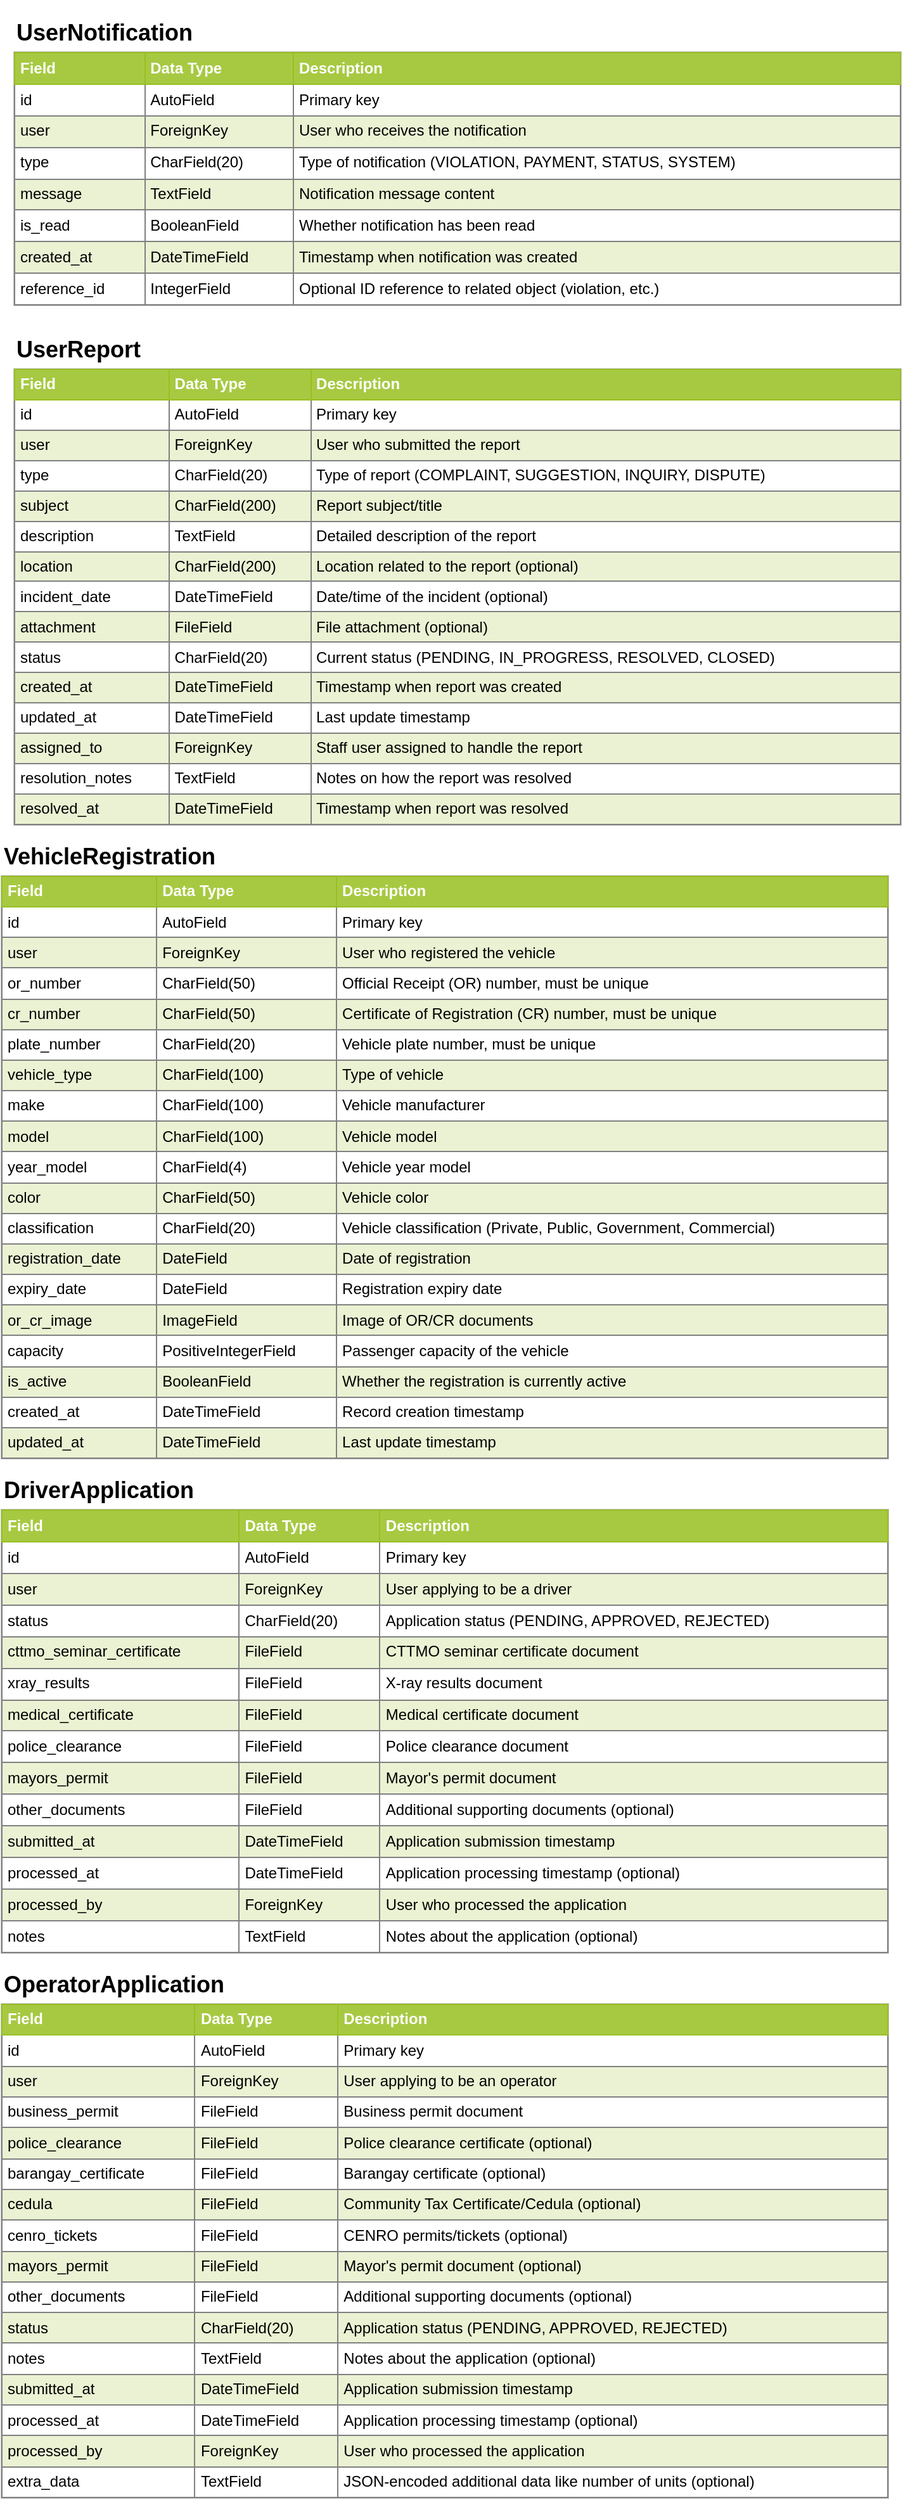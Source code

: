 <mxfile>
    <diagram id="data-dictionary-user-portal" name="User Portal Models Data Dictionary">
        <mxGraphModel dx="752" dy="727" grid="1" gridSize="10" guides="1" tooltips="1" connect="1" arrows="1" fold="1" page="1" pageScale="1" pageWidth="1169" pageHeight="827" math="0" shadow="0">
            <root>
                <mxCell id="0"/>
                <mxCell id="1" parent="0"/>
                <mxCell id="notification-title" value="&lt;h2&gt;UserNotification&lt;/h2&gt;" style="text;html=1;strokeColor=none;fillColor=none;align=left;verticalAlign=middle;whiteSpace=wrap;rounded=0;fontStyle=1" parent="1" vertex="1">
                    <mxGeometry x="40" y="20" width="200" height="30" as="geometry"/>
                </mxCell>
                <mxCell id="notification-table" value="&lt;table border=&quot;1&quot; width=&quot;100%&quot; cellpadding=&quot;4&quot; style=&quot;width: 100%; height: 100%; border-collapse: collapse;&quot;&gt;&lt;tr style=&quot;background-color: #A7C942; color: #ffffff; border: 1px solid #98bf21;&quot;&gt;&lt;th align=&quot;left&quot;&gt;Field&lt;/th&gt;&lt;th align=&quot;left&quot;&gt;Data Type&lt;/th&gt;&lt;th align=&quot;left&quot;&gt;Description&lt;/th&gt;&lt;/tr&gt;&lt;tr&gt;&lt;td&gt;id&lt;/td&gt;&lt;td&gt;AutoField&lt;/td&gt;&lt;td&gt;Primary key&lt;/td&gt;&lt;/tr&gt;&lt;tr style=&quot;background-color: #EAF2D3;&quot;&gt;&lt;td&gt;user&lt;/td&gt;&lt;td&gt;ForeignKey&lt;/td&gt;&lt;td&gt;User who receives the notification&lt;/td&gt;&lt;/tr&gt;&lt;tr&gt;&lt;td&gt;type&lt;/td&gt;&lt;td&gt;CharField(20)&lt;/td&gt;&lt;td&gt;Type of notification (VIOLATION, PAYMENT, STATUS, SYSTEM)&lt;/td&gt;&lt;/tr&gt;&lt;tr style=&quot;background-color: #EAF2D3;&quot;&gt;&lt;td&gt;message&lt;/td&gt;&lt;td&gt;TextField&lt;/td&gt;&lt;td&gt;Notification message content&lt;/td&gt;&lt;/tr&gt;&lt;tr&gt;&lt;td&gt;is_read&lt;/td&gt;&lt;td&gt;BooleanField&lt;/td&gt;&lt;td&gt;Whether notification has been read&lt;/td&gt;&lt;/tr&gt;&lt;tr style=&quot;background-color: #EAF2D3;&quot;&gt;&lt;td&gt;created_at&lt;/td&gt;&lt;td&gt;DateTimeField&lt;/td&gt;&lt;td&gt;Timestamp when notification was created&lt;/td&gt;&lt;/tr&gt;&lt;tr&gt;&lt;td&gt;reference_id&lt;/td&gt;&lt;td&gt;IntegerField&lt;/td&gt;&lt;td&gt;Optional ID reference to related object (violation, etc.)&lt;/td&gt;&lt;/tr&gt;&lt;/table&gt;" style="text;html=1;strokeColor=#c0c0c0;fillColor=#ffffff;overflow=fill;rounded=0;" parent="1" vertex="1">
                    <mxGeometry x="40" y="50" width="700" height="200" as="geometry"/>
                </mxCell>
                <mxCell id="report-title" value="&lt;h2&gt;UserReport&lt;/h2&gt;" style="text;html=1;strokeColor=none;fillColor=none;align=left;verticalAlign=middle;whiteSpace=wrap;rounded=0;fontStyle=1" parent="1" vertex="1">
                    <mxGeometry x="40" y="270" width="200" height="30" as="geometry"/>
                </mxCell>
                <mxCell id="report-table" value="&lt;table border=&quot;1&quot; width=&quot;100%&quot; cellpadding=&quot;4&quot; style=&quot;width: 100%; height: 100%; border-collapse: collapse;&quot;&gt;&lt;tr style=&quot;background-color: #A7C942; color: #ffffff; border: 1px solid #98bf21;&quot;&gt;&lt;th align=&quot;left&quot;&gt;Field&lt;/th&gt;&lt;th align=&quot;left&quot;&gt;Data Type&lt;/th&gt;&lt;th align=&quot;left&quot;&gt;Description&lt;/th&gt;&lt;/tr&gt;&lt;tr&gt;&lt;td&gt;id&lt;/td&gt;&lt;td&gt;AutoField&lt;/td&gt;&lt;td&gt;Primary key&lt;/td&gt;&lt;/tr&gt;&lt;tr style=&quot;background-color: #EAF2D3;&quot;&gt;&lt;td&gt;user&lt;/td&gt;&lt;td&gt;ForeignKey&lt;/td&gt;&lt;td&gt;User who submitted the report&lt;/td&gt;&lt;/tr&gt;&lt;tr&gt;&lt;td&gt;type&lt;/td&gt;&lt;td&gt;CharField(20)&lt;/td&gt;&lt;td&gt;Type of report (COMPLAINT, SUGGESTION, INQUIRY, DISPUTE)&lt;/td&gt;&lt;/tr&gt;&lt;tr style=&quot;background-color: #EAF2D3;&quot;&gt;&lt;td&gt;subject&lt;/td&gt;&lt;td&gt;CharField(200)&lt;/td&gt;&lt;td&gt;Report subject/title&lt;/td&gt;&lt;/tr&gt;&lt;tr&gt;&lt;td&gt;description&lt;/td&gt;&lt;td&gt;TextField&lt;/td&gt;&lt;td&gt;Detailed description of the report&lt;/td&gt;&lt;/tr&gt;&lt;tr style=&quot;background-color: #EAF2D3;&quot;&gt;&lt;td&gt;location&lt;/td&gt;&lt;td&gt;CharField(200)&lt;/td&gt;&lt;td&gt;Location related to the report (optional)&lt;/td&gt;&lt;/tr&gt;&lt;tr&gt;&lt;td&gt;incident_date&lt;/td&gt;&lt;td&gt;DateTimeField&lt;/td&gt;&lt;td&gt;Date/time of the incident (optional)&lt;/td&gt;&lt;/tr&gt;&lt;tr style=&quot;background-color: #EAF2D3;&quot;&gt;&lt;td&gt;attachment&lt;/td&gt;&lt;td&gt;FileField&lt;/td&gt;&lt;td&gt;File attachment (optional)&lt;/td&gt;&lt;/tr&gt;&lt;tr&gt;&lt;td&gt;status&lt;/td&gt;&lt;td&gt;CharField(20)&lt;/td&gt;&lt;td&gt;Current status (PENDING, IN_PROGRESS, RESOLVED, CLOSED)&lt;/td&gt;&lt;/tr&gt;&lt;tr style=&quot;background-color: #EAF2D3;&quot;&gt;&lt;td&gt;created_at&lt;/td&gt;&lt;td&gt;DateTimeField&lt;/td&gt;&lt;td&gt;Timestamp when report was created&lt;/td&gt;&lt;/tr&gt;&lt;tr&gt;&lt;td&gt;updated_at&lt;/td&gt;&lt;td&gt;DateTimeField&lt;/td&gt;&lt;td&gt;Last update timestamp&lt;/td&gt;&lt;/tr&gt;&lt;tr style=&quot;background-color: #EAF2D3;&quot;&gt;&lt;td&gt;assigned_to&lt;/td&gt;&lt;td&gt;ForeignKey&lt;/td&gt;&lt;td&gt;Staff user assigned to handle the report&lt;/td&gt;&lt;/tr&gt;&lt;tr&gt;&lt;td&gt;resolution_notes&lt;/td&gt;&lt;td&gt;TextField&lt;/td&gt;&lt;td&gt;Notes on how the report was resolved&lt;/td&gt;&lt;/tr&gt;&lt;tr style=&quot;background-color: #EAF2D3;&quot;&gt;&lt;td&gt;resolved_at&lt;/td&gt;&lt;td&gt;DateTimeField&lt;/td&gt;&lt;td&gt;Timestamp when report was resolved&lt;/td&gt;&lt;/tr&gt;&lt;/table&gt;" style="text;html=1;strokeColor=#c0c0c0;fillColor=#ffffff;overflow=fill;rounded=0;" parent="1" vertex="1">
                    <mxGeometry x="40" y="300" width="700" height="360" as="geometry"/>
                </mxCell>
                <mxCell id="vehicle-reg-title" value="&lt;h2&gt;VehicleRegistration&lt;/h2&gt;" style="text;html=1;strokeColor=none;fillColor=none;align=left;verticalAlign=middle;whiteSpace=wrap;rounded=0;fontStyle=1" parent="1" vertex="1">
                    <mxGeometry x="30" y="670" width="200" height="30" as="geometry"/>
                </mxCell>
                <mxCell id="vehicle-reg-table" value="&lt;table border=&quot;1&quot; width=&quot;100%&quot; cellpadding=&quot;4&quot; style=&quot;width: 100%; height: 100%; border-collapse: collapse;&quot;&gt;&lt;tr style=&quot;background-color: #A7C942; color: #ffffff; border: 1px solid #98bf21;&quot;&gt;&lt;th align=&quot;left&quot;&gt;Field&lt;/th&gt;&lt;th align=&quot;left&quot;&gt;Data Type&lt;/th&gt;&lt;th align=&quot;left&quot;&gt;Description&lt;/th&gt;&lt;/tr&gt;&lt;tr&gt;&lt;td&gt;id&lt;/td&gt;&lt;td&gt;AutoField&lt;/td&gt;&lt;td&gt;Primary key&lt;/td&gt;&lt;/tr&gt;&lt;tr style=&quot;background-color: #EAF2D3;&quot;&gt;&lt;td&gt;user&lt;/td&gt;&lt;td&gt;ForeignKey&lt;/td&gt;&lt;td&gt;User who registered the vehicle&lt;/td&gt;&lt;/tr&gt;&lt;tr&gt;&lt;td&gt;or_number&lt;/td&gt;&lt;td&gt;CharField(50)&lt;/td&gt;&lt;td&gt;Official Receipt (OR) number, must be unique&lt;/td&gt;&lt;/tr&gt;&lt;tr style=&quot;background-color: #EAF2D3;&quot;&gt;&lt;td&gt;cr_number&lt;/td&gt;&lt;td&gt;CharField(50)&lt;/td&gt;&lt;td&gt;Certificate of Registration (CR) number, must be unique&lt;/td&gt;&lt;/tr&gt;&lt;tr&gt;&lt;td&gt;plate_number&lt;/td&gt;&lt;td&gt;CharField(20)&lt;/td&gt;&lt;td&gt;Vehicle plate number, must be unique&lt;/td&gt;&lt;/tr&gt;&lt;tr style=&quot;background-color: #EAF2D3;&quot;&gt;&lt;td&gt;vehicle_type&lt;/td&gt;&lt;td&gt;CharField(100)&lt;/td&gt;&lt;td&gt;Type of vehicle&lt;/td&gt;&lt;/tr&gt;&lt;tr&gt;&lt;td&gt;make&lt;/td&gt;&lt;td&gt;CharField(100)&lt;/td&gt;&lt;td&gt;Vehicle manufacturer&lt;/td&gt;&lt;/tr&gt;&lt;tr style=&quot;background-color: #EAF2D3;&quot;&gt;&lt;td&gt;model&lt;/td&gt;&lt;td&gt;CharField(100)&lt;/td&gt;&lt;td&gt;Vehicle model&lt;/td&gt;&lt;/tr&gt;&lt;tr&gt;&lt;td&gt;year_model&lt;/td&gt;&lt;td&gt;CharField(4)&lt;/td&gt;&lt;td&gt;Vehicle year model&lt;/td&gt;&lt;/tr&gt;&lt;tr style=&quot;background-color: #EAF2D3;&quot;&gt;&lt;td&gt;color&lt;/td&gt;&lt;td&gt;CharField(50)&lt;/td&gt;&lt;td&gt;Vehicle color&lt;/td&gt;&lt;/tr&gt;&lt;tr&gt;&lt;td&gt;classification&lt;/td&gt;&lt;td&gt;CharField(20)&lt;/td&gt;&lt;td&gt;Vehicle classification (Private, Public, Government, Commercial)&lt;/td&gt;&lt;/tr&gt;&lt;tr style=&quot;background-color: #EAF2D3;&quot;&gt;&lt;td&gt;registration_date&lt;/td&gt;&lt;td&gt;DateField&lt;/td&gt;&lt;td&gt;Date of registration&lt;/td&gt;&lt;/tr&gt;&lt;tr&gt;&lt;td&gt;expiry_date&lt;/td&gt;&lt;td&gt;DateField&lt;/td&gt;&lt;td&gt;Registration expiry date&lt;/td&gt;&lt;/tr&gt;&lt;tr style=&quot;background-color: #EAF2D3;&quot;&gt;&lt;td&gt;or_cr_image&lt;/td&gt;&lt;td&gt;ImageField&lt;/td&gt;&lt;td&gt;Image of OR/CR documents&lt;/td&gt;&lt;/tr&gt;&lt;tr&gt;&lt;td&gt;capacity&lt;/td&gt;&lt;td&gt;PositiveIntegerField&lt;/td&gt;&lt;td&gt;Passenger capacity of the vehicle&lt;/td&gt;&lt;/tr&gt;&lt;tr style=&quot;background-color: #EAF2D3;&quot;&gt;&lt;td&gt;is_active&lt;/td&gt;&lt;td&gt;BooleanField&lt;/td&gt;&lt;td&gt;Whether the registration is currently active&lt;/td&gt;&lt;/tr&gt;&lt;tr&gt;&lt;td&gt;created_at&lt;/td&gt;&lt;td&gt;DateTimeField&lt;/td&gt;&lt;td&gt;Record creation timestamp&lt;/td&gt;&lt;/tr&gt;&lt;tr style=&quot;background-color: #EAF2D3;&quot;&gt;&lt;td&gt;updated_at&lt;/td&gt;&lt;td&gt;DateTimeField&lt;/td&gt;&lt;td&gt;Last update timestamp&lt;/td&gt;&lt;/tr&gt;&lt;/table&gt;" style="text;html=1;strokeColor=#c0c0c0;fillColor=#ffffff;overflow=fill;rounded=0;" parent="1" vertex="1">
                    <mxGeometry x="30" y="700" width="700" height="460" as="geometry"/>
                </mxCell>
                <mxCell id="driver-app-title" value="&lt;h2&gt;DriverApplication&lt;/h2&gt;" style="text;html=1;strokeColor=none;fillColor=none;align=left;verticalAlign=middle;whiteSpace=wrap;rounded=0;fontStyle=1" parent="1" vertex="1">
                    <mxGeometry x="30" y="1170" width="200" height="30" as="geometry"/>
                </mxCell>
                <mxCell id="driver-app-table" value="&lt;table border=&quot;1&quot; width=&quot;100%&quot; cellpadding=&quot;4&quot; style=&quot;width: 100%; height: 100%; border-collapse: collapse;&quot;&gt;&lt;tr style=&quot;background-color: #A7C942; color: #ffffff; border: 1px solid #98bf21;&quot;&gt;&lt;th align=&quot;left&quot;&gt;Field&lt;/th&gt;&lt;th align=&quot;left&quot;&gt;Data Type&lt;/th&gt;&lt;th align=&quot;left&quot;&gt;Description&lt;/th&gt;&lt;/tr&gt;&lt;tr&gt;&lt;td&gt;id&lt;/td&gt;&lt;td&gt;AutoField&lt;/td&gt;&lt;td&gt;Primary key&lt;/td&gt;&lt;/tr&gt;&lt;tr style=&quot;background-color: #EAF2D3;&quot;&gt;&lt;td&gt;user&lt;/td&gt;&lt;td&gt;ForeignKey&lt;/td&gt;&lt;td&gt;User applying to be a driver&lt;/td&gt;&lt;/tr&gt;&lt;tr&gt;&lt;td&gt;status&lt;/td&gt;&lt;td&gt;CharField(20)&lt;/td&gt;&lt;td&gt;Application status (PENDING, APPROVED, REJECTED)&lt;/td&gt;&lt;/tr&gt;&lt;tr style=&quot;background-color: #EAF2D3;&quot;&gt;&lt;td&gt;cttmo_seminar_certificate&lt;/td&gt;&lt;td&gt;FileField&lt;/td&gt;&lt;td&gt;CTTMO seminar certificate document&lt;/td&gt;&lt;/tr&gt;&lt;tr&gt;&lt;td&gt;xray_results&lt;/td&gt;&lt;td&gt;FileField&lt;/td&gt;&lt;td&gt;X-ray results document&lt;/td&gt;&lt;/tr&gt;&lt;tr style=&quot;background-color: #EAF2D3;&quot;&gt;&lt;td&gt;medical_certificate&lt;/td&gt;&lt;td&gt;FileField&lt;/td&gt;&lt;td&gt;Medical certificate document&lt;/td&gt;&lt;/tr&gt;&lt;tr&gt;&lt;td&gt;police_clearance&lt;/td&gt;&lt;td&gt;FileField&lt;/td&gt;&lt;td&gt;Police clearance document&lt;/td&gt;&lt;/tr&gt;&lt;tr style=&quot;background-color: #EAF2D3;&quot;&gt;&lt;td&gt;mayors_permit&lt;/td&gt;&lt;td&gt;FileField&lt;/td&gt;&lt;td&gt;Mayor&#39;s permit document&lt;/td&gt;&lt;/tr&gt;&lt;tr&gt;&lt;td&gt;other_documents&lt;/td&gt;&lt;td&gt;FileField&lt;/td&gt;&lt;td&gt;Additional supporting documents (optional)&lt;/td&gt;&lt;/tr&gt;&lt;tr style=&quot;background-color: #EAF2D3;&quot;&gt;&lt;td&gt;submitted_at&lt;/td&gt;&lt;td&gt;DateTimeField&lt;/td&gt;&lt;td&gt;Application submission timestamp&lt;/td&gt;&lt;/tr&gt;&lt;tr&gt;&lt;td&gt;processed_at&lt;/td&gt;&lt;td&gt;DateTimeField&lt;/td&gt;&lt;td&gt;Application processing timestamp (optional)&lt;/td&gt;&lt;/tr&gt;&lt;tr style=&quot;background-color: #EAF2D3;&quot;&gt;&lt;td&gt;processed_by&lt;/td&gt;&lt;td&gt;ForeignKey&lt;/td&gt;&lt;td&gt;User who processed the application&lt;/td&gt;&lt;/tr&gt;&lt;tr&gt;&lt;td&gt;notes&lt;/td&gt;&lt;td&gt;TextField&lt;/td&gt;&lt;td&gt;Notes about the application (optional)&lt;/td&gt;&lt;/tr&gt;&lt;/table&gt;" style="text;html=1;strokeColor=#c0c0c0;fillColor=#ffffff;overflow=fill;rounded=0;" parent="1" vertex="1">
                    <mxGeometry x="30" y="1200" width="700" height="350" as="geometry"/>
                </mxCell>
                <mxCell id="operator-app-title" value="&lt;h2&gt;OperatorApplication&lt;/h2&gt;" style="text;html=1;strokeColor=none;fillColor=none;align=left;verticalAlign=middle;whiteSpace=wrap;rounded=0;fontStyle=1" vertex="1" parent="1">
                    <mxGeometry x="30" y="1560" width="250" height="30" as="geometry"/>
                </mxCell>
                <mxCell id="operator-app-table" value="&lt;table border=&quot;1&quot; width=&quot;100%&quot; cellpadding=&quot;4&quot; style=&quot;width: 100%; height: 100%; border-collapse: collapse;&quot;&gt;&lt;tr style=&quot;background-color: #A7C942; color: #ffffff; border: 1px solid #98bf21;&quot;&gt;&lt;th align=&quot;left&quot;&gt;Field&lt;/th&gt;&lt;th align=&quot;left&quot;&gt;Data Type&lt;/th&gt;&lt;th align=&quot;left&quot;&gt;Description&lt;/th&gt;&lt;/tr&gt;&lt;tr&gt;&lt;td&gt;id&lt;/td&gt;&lt;td&gt;AutoField&lt;/td&gt;&lt;td&gt;Primary key&lt;/td&gt;&lt;/tr&gt;&lt;tr style=&quot;background-color: #EAF2D3;&quot;&gt;&lt;td&gt;user&lt;/td&gt;&lt;td&gt;ForeignKey&lt;/td&gt;&lt;td&gt;User applying to be an operator&lt;/td&gt;&lt;/tr&gt;&lt;tr&gt;&lt;td&gt;business_permit&lt;/td&gt;&lt;td&gt;FileField&lt;/td&gt;&lt;td&gt;Business permit document&lt;/td&gt;&lt;/tr&gt;&lt;tr style=&quot;background-color: #EAF2D3;&quot;&gt;&lt;td&gt;police_clearance&lt;/td&gt;&lt;td&gt;FileField&lt;/td&gt;&lt;td&gt;Police clearance certificate (optional)&lt;/td&gt;&lt;/tr&gt;&lt;tr&gt;&lt;td&gt;barangay_certificate&lt;/td&gt;&lt;td&gt;FileField&lt;/td&gt;&lt;td&gt;Barangay certificate (optional)&lt;/td&gt;&lt;/tr&gt;&lt;tr style=&quot;background-color: #EAF2D3;&quot;&gt;&lt;td&gt;cedula&lt;/td&gt;&lt;td&gt;FileField&lt;/td&gt;&lt;td&gt;Community Tax Certificate/Cedula (optional)&lt;/td&gt;&lt;/tr&gt;&lt;tr&gt;&lt;td&gt;cenro_tickets&lt;/td&gt;&lt;td&gt;FileField&lt;/td&gt;&lt;td&gt;CENRO permits/tickets (optional)&lt;/td&gt;&lt;/tr&gt;&lt;tr style=&quot;background-color: #EAF2D3;&quot;&gt;&lt;td&gt;mayors_permit&lt;/td&gt;&lt;td&gt;FileField&lt;/td&gt;&lt;td&gt;Mayor&#39;s permit document (optional)&lt;/td&gt;&lt;/tr&gt;&lt;tr&gt;&lt;td&gt;other_documents&lt;/td&gt;&lt;td&gt;FileField&lt;/td&gt;&lt;td&gt;Additional supporting documents (optional)&lt;/td&gt;&lt;/tr&gt;&lt;tr style=&quot;background-color: #EAF2D3;&quot;&gt;&lt;td&gt;status&lt;/td&gt;&lt;td&gt;CharField(20)&lt;/td&gt;&lt;td&gt;Application status (PENDING, APPROVED, REJECTED)&lt;/td&gt;&lt;/tr&gt;&lt;tr&gt;&lt;td&gt;notes&lt;/td&gt;&lt;td&gt;TextField&lt;/td&gt;&lt;td&gt;Notes about the application (optional)&lt;/td&gt;&lt;/tr&gt;&lt;tr style=&quot;background-color: #EAF2D3;&quot;&gt;&lt;td&gt;submitted_at&lt;/td&gt;&lt;td&gt;DateTimeField&lt;/td&gt;&lt;td&gt;Application submission timestamp&lt;/td&gt;&lt;/tr&gt;&lt;tr&gt;&lt;td&gt;processed_at&lt;/td&gt;&lt;td&gt;DateTimeField&lt;/td&gt;&lt;td&gt;Application processing timestamp (optional)&lt;/td&gt;&lt;/tr&gt;&lt;tr style=&quot;background-color: #EAF2D3;&quot;&gt;&lt;td&gt;processed_by&lt;/td&gt;&lt;td&gt;ForeignKey&lt;/td&gt;&lt;td&gt;User who processed the application&lt;/td&gt;&lt;/tr&gt;&lt;tr&gt;&lt;td&gt;extra_data&lt;/td&gt;&lt;td&gt;TextField&lt;/td&gt;&lt;td&gt;JSON-encoded additional data like number of units (optional)&lt;/td&gt;&lt;/tr&gt;&lt;/table&gt;" style="text;html=1;strokeColor=#c0c0c0;fillColor=#ffffff;overflow=fill;rounded=0;" vertex="1" parent="1">
                    <mxGeometry x="30" y="1590" width="700" height="390" as="geometry"/>
                </mxCell>
            </root>
        </mxGraphModel>
    </diagram>
</mxfile>
